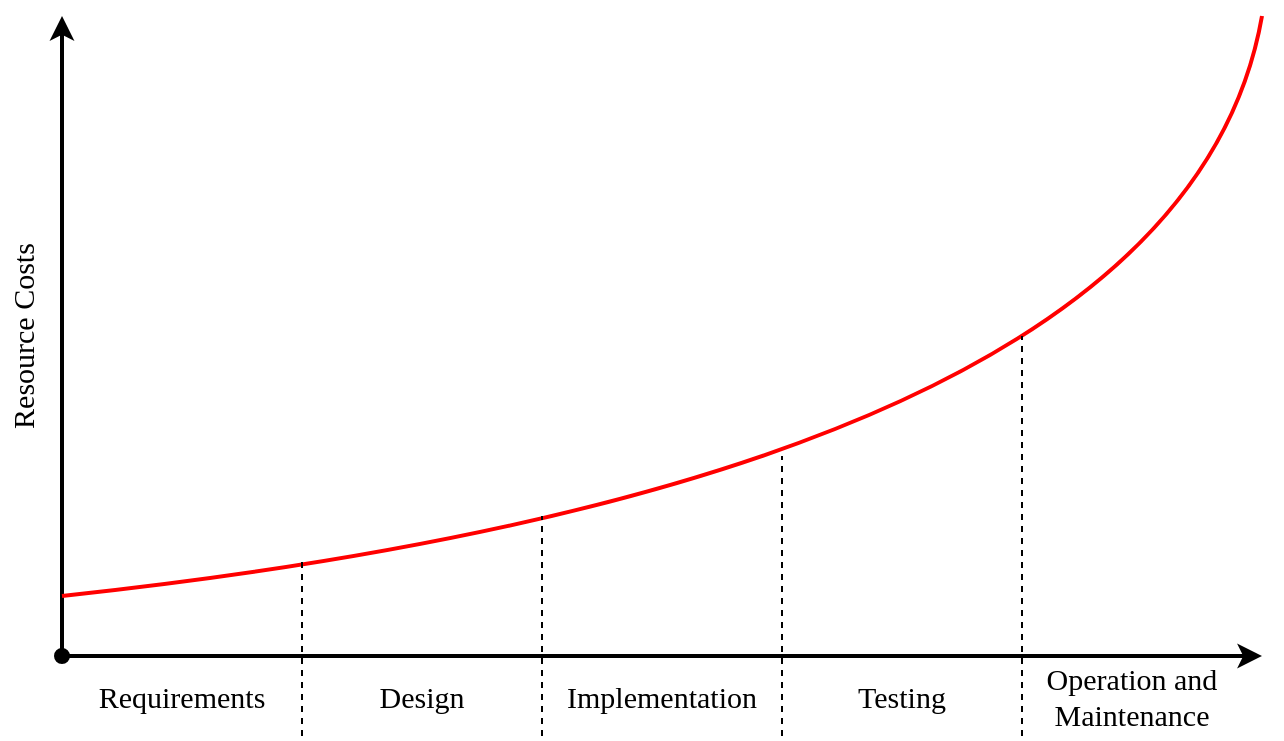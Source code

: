<mxfile version="20.3.0" type="device"><diagram id="QP3_z7o7e7xu30t-lKxP" name="Page-1"><mxGraphModel dx="1422" dy="865" grid="1" gridSize="10" guides="1" tooltips="1" connect="1" arrows="1" fold="1" page="1" pageScale="1" pageWidth="850" pageHeight="1100" math="0" shadow="0"><root><mxCell id="0"/><mxCell id="1" parent="0"/><mxCell id="lF5o9yCVAl5KJKJpYBtS-1" value="" style="endArrow=classic;html=1;strokeWidth=2;fontFamily=Times New Roman;" parent="1" edge="1"><mxGeometry width="50" height="50" relative="1" as="geometry"><mxPoint x="80" y="520" as="sourcePoint"/><mxPoint x="80" y="200" as="targetPoint"/></mxGeometry></mxCell><mxCell id="lF5o9yCVAl5KJKJpYBtS-2" value="" style="endArrow=classic;html=1;strokeWidth=2;startArrow=oval;startFill=1;fontFamily=Times New Roman;" parent="1" edge="1"><mxGeometry width="50" height="50" relative="1" as="geometry"><mxPoint x="80" y="520" as="sourcePoint"/><mxPoint x="680" y="520" as="targetPoint"/></mxGeometry></mxCell><mxCell id="lF5o9yCVAl5KJKJpYBtS-5" value="" style="endArrow=none;html=1;curved=1;endFill=0;strokeWidth=2;strokeColor=#FF0000;fontFamily=Times New Roman;" parent="1" edge="1"><mxGeometry width="50" height="50" relative="1" as="geometry"><mxPoint x="80" y="490" as="sourcePoint"/><mxPoint x="680" y="200" as="targetPoint"/><Array as="points"><mxPoint x="640" y="430"/></Array></mxGeometry></mxCell><mxCell id="lF5o9yCVAl5KJKJpYBtS-10" value="Resource Costs" style="text;html=1;strokeColor=none;fillColor=none;align=center;verticalAlign=middle;whiteSpace=wrap;rounded=0;rotation=-90;fontFamily=Times New Roman;fontSize=15;" parent="1" vertex="1"><mxGeometry x="-20" y="350" width="160" height="20" as="geometry"/></mxCell><mxCell id="lF5o9yCVAl5KJKJpYBtS-12" value="Requirements" style="text;html=1;strokeColor=none;fillColor=none;align=center;verticalAlign=middle;whiteSpace=wrap;rounded=0;fontFamily=Times New Roman;fontSize=15;" parent="1" vertex="1"><mxGeometry x="120" y="530" width="40" height="20" as="geometry"/></mxCell><mxCell id="lF5o9yCVAl5KJKJpYBtS-13" value="Design" style="text;html=1;strokeColor=none;fillColor=none;align=center;verticalAlign=middle;whiteSpace=wrap;rounded=0;fontFamily=Times New Roman;fontSize=15;" parent="1" vertex="1"><mxGeometry x="240" y="530" width="40" height="20" as="geometry"/></mxCell><mxCell id="lF5o9yCVAl5KJKJpYBtS-14" value="Implementation" style="text;html=1;strokeColor=none;fillColor=none;align=center;verticalAlign=middle;whiteSpace=wrap;rounded=0;fontFamily=Times New Roman;fontSize=15;" parent="1" vertex="1"><mxGeometry x="360" y="530" width="40" height="20" as="geometry"/></mxCell><mxCell id="lF5o9yCVAl5KJKJpYBtS-15" value="Testing" style="text;html=1;strokeColor=none;fillColor=none;align=center;verticalAlign=middle;whiteSpace=wrap;rounded=0;fontFamily=Times New Roman;fontSize=15;" parent="1" vertex="1"><mxGeometry x="480" y="530" width="40" height="20" as="geometry"/></mxCell><mxCell id="lF5o9yCVAl5KJKJpYBtS-16" value="Operation and Maintenance" style="text;html=1;strokeColor=none;fillColor=none;align=center;verticalAlign=middle;whiteSpace=wrap;rounded=0;fontFamily=Times New Roman;fontSize=15;" parent="1" vertex="1"><mxGeometry x="570" y="530" width="90" height="20" as="geometry"/></mxCell><mxCell id="lF5o9yCVAl5KJKJpYBtS-18" value="" style="endArrow=none;dashed=1;html=1;strokeColor=none;strokeWidth=2;fontFamily=Times New Roman;" parent="1" edge="1"><mxGeometry width="50" height="50" relative="1" as="geometry"><mxPoint x="200" y="560" as="sourcePoint"/><mxPoint x="200" y="480" as="targetPoint"/></mxGeometry></mxCell><mxCell id="lF5o9yCVAl5KJKJpYBtS-19" value="" style="endArrow=none;dashed=1;html=1;strokeColor=#000000;strokeWidth=1;fontFamily=Times New Roman;" parent="1" edge="1"><mxGeometry width="50" height="50" relative="1" as="geometry"><mxPoint x="200" y="560" as="sourcePoint"/><mxPoint x="200" y="470" as="targetPoint"/></mxGeometry></mxCell><mxCell id="lF5o9yCVAl5KJKJpYBtS-20" value="" style="endArrow=none;dashed=1;html=1;strokeColor=#000000;strokeWidth=1;fontFamily=Times New Roman;" parent="1" edge="1"><mxGeometry width="50" height="50" relative="1" as="geometry"><mxPoint x="320" y="560" as="sourcePoint"/><mxPoint x="320" y="450" as="targetPoint"/></mxGeometry></mxCell><mxCell id="lF5o9yCVAl5KJKJpYBtS-22" value="" style="endArrow=none;dashed=1;html=1;strokeColor=#000000;strokeWidth=1;fontFamily=Times New Roman;" parent="1" edge="1"><mxGeometry width="50" height="50" relative="1" as="geometry"><mxPoint x="560" y="560" as="sourcePoint"/><mxPoint x="560" y="360" as="targetPoint"/></mxGeometry></mxCell><mxCell id="lF5o9yCVAl5KJKJpYBtS-23" value="" style="endArrow=none;dashed=1;html=1;strokeColor=#000000;strokeWidth=1;fontFamily=Times New Roman;" parent="1" edge="1"><mxGeometry width="50" height="50" relative="1" as="geometry"><mxPoint x="440" y="560" as="sourcePoint"/><mxPoint x="440" y="420" as="targetPoint"/></mxGeometry></mxCell></root></mxGraphModel></diagram></mxfile>